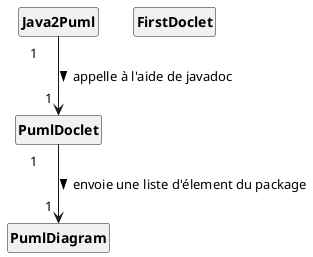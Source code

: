 @startuml
'https://plantuml.com/class-diagram
skinparam classAttributeIconSize 0
skinparam classFontStyle Bold
skinparam style strictuml
hide empty members

class PumlDoclet
class PumlDiagram
class Java2Puml
class FirstDoclet

Java2Puml " 1\t" --> "\t1" PumlDoclet : appelle à l'aide de javadoc >
PumlDoclet " 1\t" --> "\t1" PumlDiagram : envoie une liste d'élement du package >


@enduml